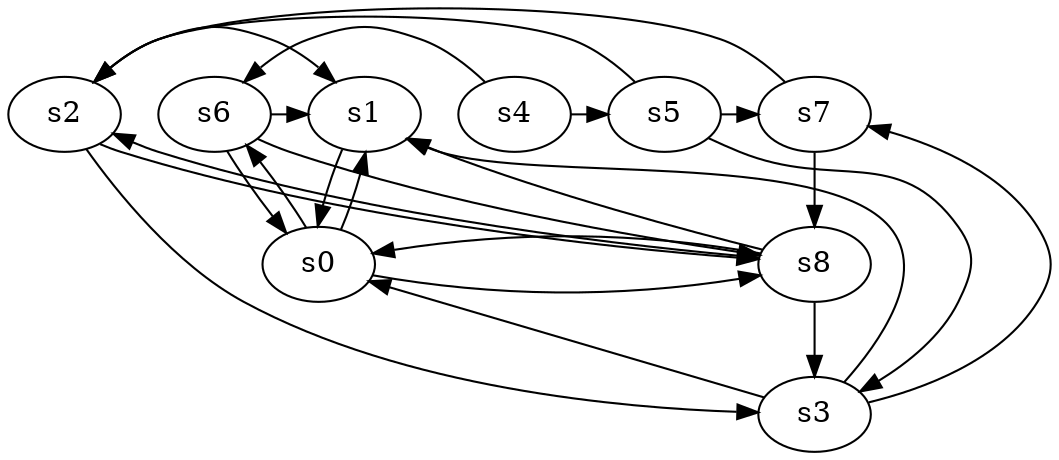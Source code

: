 digraph game_0734_complex_9 {
    s0 [name="s0", player=1];
    s1 [name="s1", player=0, target=1];
    s2 [name="s2", player=0];
    s3 [name="s3", player=1];
    s4 [name="s4", player=0, target=1];
    s5 [name="s5", player=1];
    s6 [name="s6", player=0];
    s7 [name="s7", player=1, target=1];
    s8 [name="s8", player=0];

    s0 -> s1 [constraint="time % 4 == 0"];
    s0 -> s6 [constraint="time == 0 || time == 3 || time == 14"];
    s0 -> s8 [constraint="time == 1 || time == 3 || time == 8 || time == 10 || time == 11"];
    s1 -> s0;
    s2 -> s1 [constraint="time % 7 == 1"];
    s2 -> s3 [constraint="time % 2 == 0 || time % 4 == 2"];
    s2 -> s8 [constraint="time == 3 || time == 7 || time == 9 || time == 10"];
    s3 -> s0 [constraint="time % 4 == 0 || time % 3 == 0"];
    s3 -> s1 [constraint="time % 4 == 1 || time % 2 == 0"];
    s3 -> s7 [constraint="time % 8 == 3"];
    s4 -> s5 [constraint="time % 4 == 0 && time % 5 == 4"];
    s4 -> s6 [constraint="time == 14"];
    s5 -> s2 [constraint="time % 3 == 2 || time % 2 == 1"];
    s5 -> s3 [constraint="time % 5 == 3"];
    s5 -> s7 [constraint="!(time % 3 == 2)"];
    s6 -> s0;
    s6 -> s1 [constraint="!(time % 4 == 1)"];
    s6 -> s8 [constraint="time % 3 == 2 && time % 3 == 1"];
    s7 -> s2 [constraint="time % 2 == 0 || time % 2 == 1"];
    s7 -> s8;
    s8 -> s0 [constraint="time % 5 == 3"];
    s8 -> s1 [constraint="time % 5 == 0 || time % 3 == 1"];
    s8 -> s2 [constraint="time % 3 == 0 && time % 4 == 0"];
    s8 -> s3;
}
